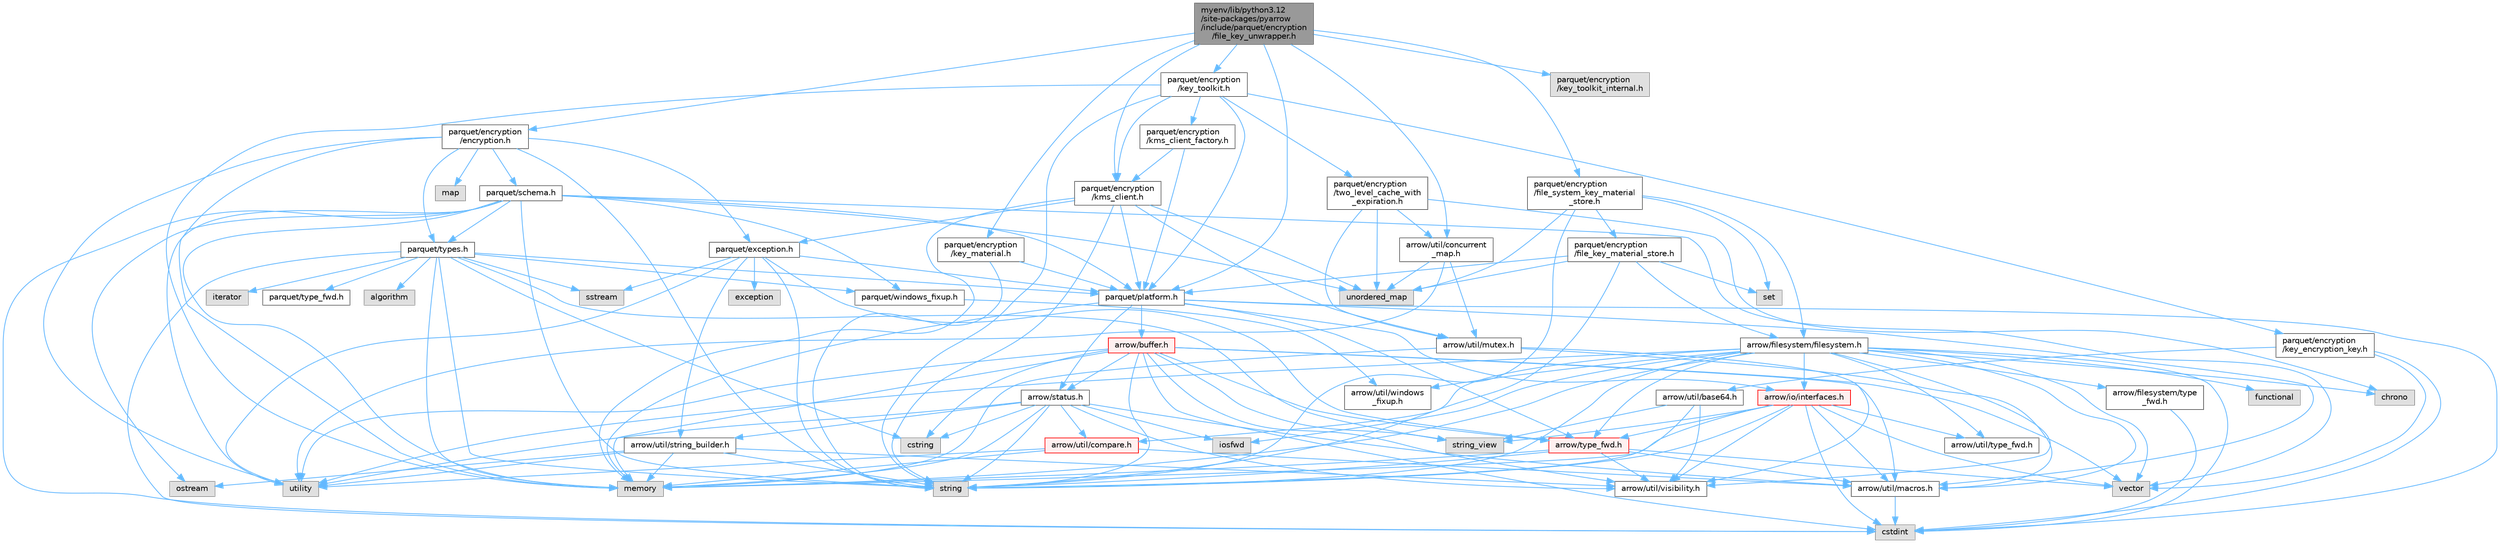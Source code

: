 digraph "myenv/lib/python3.12/site-packages/pyarrow/include/parquet/encryption/file_key_unwrapper.h"
{
 // LATEX_PDF_SIZE
  bgcolor="transparent";
  edge [fontname=Helvetica,fontsize=10,labelfontname=Helvetica,labelfontsize=10];
  node [fontname=Helvetica,fontsize=10,shape=box,height=0.2,width=0.4];
  Node1 [id="Node000001",label="myenv/lib/python3.12\l/site-packages/pyarrow\l/include/parquet/encryption\l/file_key_unwrapper.h",height=0.2,width=0.4,color="gray40", fillcolor="grey60", style="filled", fontcolor="black",tooltip=" "];
  Node1 -> Node2 [id="edge1_Node000001_Node000002",color="steelblue1",style="solid",tooltip=" "];
  Node2 [id="Node000002",label="arrow/util/concurrent\l_map.h",height=0.2,width=0.4,color="grey40", fillcolor="white", style="filled",URL="$concurrent__map_8h.html",tooltip=" "];
  Node2 -> Node3 [id="edge2_Node000002_Node000003",color="steelblue1",style="solid",tooltip=" "];
  Node3 [id="Node000003",label="unordered_map",height=0.2,width=0.4,color="grey60", fillcolor="#E0E0E0", style="filled",tooltip=" "];
  Node2 -> Node4 [id="edge3_Node000002_Node000004",color="steelblue1",style="solid",tooltip=" "];
  Node4 [id="Node000004",label="utility",height=0.2,width=0.4,color="grey60", fillcolor="#E0E0E0", style="filled",tooltip=" "];
  Node2 -> Node5 [id="edge4_Node000002_Node000005",color="steelblue1",style="solid",tooltip=" "];
  Node5 [id="Node000005",label="arrow/util/mutex.h",height=0.2,width=0.4,color="grey40", fillcolor="white", style="filled",URL="$mutex_8h.html",tooltip=" "];
  Node5 -> Node6 [id="edge5_Node000005_Node000006",color="steelblue1",style="solid",tooltip=" "];
  Node6 [id="Node000006",label="memory",height=0.2,width=0.4,color="grey60", fillcolor="#E0E0E0", style="filled",tooltip=" "];
  Node5 -> Node7 [id="edge6_Node000005_Node000007",color="steelblue1",style="solid",tooltip=" "];
  Node7 [id="Node000007",label="arrow/util/macros.h",height=0.2,width=0.4,color="grey40", fillcolor="white", style="filled",URL="$macros_8h.html",tooltip=" "];
  Node7 -> Node8 [id="edge7_Node000007_Node000008",color="steelblue1",style="solid",tooltip=" "];
  Node8 [id="Node000008",label="cstdint",height=0.2,width=0.4,color="grey60", fillcolor="#E0E0E0", style="filled",tooltip=" "];
  Node5 -> Node9 [id="edge8_Node000005_Node000009",color="steelblue1",style="solid",tooltip=" "];
  Node9 [id="Node000009",label="arrow/util/visibility.h",height=0.2,width=0.4,color="grey40", fillcolor="white", style="filled",URL="$include_2arrow_2util_2visibility_8h.html",tooltip=" "];
  Node1 -> Node10 [id="edge9_Node000001_Node000010",color="steelblue1",style="solid",tooltip=" "];
  Node10 [id="Node000010",label="parquet/encryption\l/encryption.h",height=0.2,width=0.4,color="grey40", fillcolor="white", style="filled",URL="$encryption_8h.html",tooltip=" "];
  Node10 -> Node11 [id="edge10_Node000010_Node000011",color="steelblue1",style="solid",tooltip=" "];
  Node11 [id="Node000011",label="map",height=0.2,width=0.4,color="grey60", fillcolor="#E0E0E0", style="filled",tooltip=" "];
  Node10 -> Node6 [id="edge11_Node000010_Node000006",color="steelblue1",style="solid",tooltip=" "];
  Node10 -> Node12 [id="edge12_Node000010_Node000012",color="steelblue1",style="solid",tooltip=" "];
  Node12 [id="Node000012",label="string",height=0.2,width=0.4,color="grey60", fillcolor="#E0E0E0", style="filled",tooltip=" "];
  Node10 -> Node4 [id="edge13_Node000010_Node000004",color="steelblue1",style="solid",tooltip=" "];
  Node10 -> Node13 [id="edge14_Node000010_Node000013",color="steelblue1",style="solid",tooltip=" "];
  Node13 [id="Node000013",label="parquet/exception.h",height=0.2,width=0.4,color="grey40", fillcolor="white", style="filled",URL="$exception_8h.html",tooltip=" "];
  Node13 -> Node14 [id="edge15_Node000013_Node000014",color="steelblue1",style="solid",tooltip=" "];
  Node14 [id="Node000014",label="exception",height=0.2,width=0.4,color="grey60", fillcolor="#E0E0E0", style="filled",tooltip=" "];
  Node13 -> Node15 [id="edge16_Node000013_Node000015",color="steelblue1",style="solid",tooltip=" "];
  Node15 [id="Node000015",label="sstream",height=0.2,width=0.4,color="grey60", fillcolor="#E0E0E0", style="filled",tooltip=" "];
  Node13 -> Node12 [id="edge17_Node000013_Node000012",color="steelblue1",style="solid",tooltip=" "];
  Node13 -> Node4 [id="edge18_Node000013_Node000004",color="steelblue1",style="solid",tooltip=" "];
  Node13 -> Node16 [id="edge19_Node000013_Node000016",color="steelblue1",style="solid",tooltip=" "];
  Node16 [id="Node000016",label="arrow/type_fwd.h",height=0.2,width=0.4,color="red", fillcolor="#FFF0F0", style="filled",URL="$arrow_2type__fwd_8h.html",tooltip=" "];
  Node16 -> Node6 [id="edge20_Node000016_Node000006",color="steelblue1",style="solid",tooltip=" "];
  Node16 -> Node12 [id="edge21_Node000016_Node000012",color="steelblue1",style="solid",tooltip=" "];
  Node16 -> Node18 [id="edge22_Node000016_Node000018",color="steelblue1",style="solid",tooltip=" "];
  Node18 [id="Node000018",label="vector",height=0.2,width=0.4,color="grey60", fillcolor="#E0E0E0", style="filled",tooltip=" "];
  Node16 -> Node7 [id="edge23_Node000016_Node000007",color="steelblue1",style="solid",tooltip=" "];
  Node16 -> Node9 [id="edge24_Node000016_Node000009",color="steelblue1",style="solid",tooltip=" "];
  Node13 -> Node19 [id="edge25_Node000013_Node000019",color="steelblue1",style="solid",tooltip=" "];
  Node19 [id="Node000019",label="arrow/util/string_builder.h",height=0.2,width=0.4,color="grey40", fillcolor="white", style="filled",URL="$string__builder_8h.html",tooltip=" "];
  Node19 -> Node6 [id="edge26_Node000019_Node000006",color="steelblue1",style="solid",tooltip=" "];
  Node19 -> Node20 [id="edge27_Node000019_Node000020",color="steelblue1",style="solid",tooltip=" "];
  Node20 [id="Node000020",label="ostream",height=0.2,width=0.4,color="grey60", fillcolor="#E0E0E0", style="filled",tooltip=" "];
  Node19 -> Node12 [id="edge28_Node000019_Node000012",color="steelblue1",style="solid",tooltip=" "];
  Node19 -> Node4 [id="edge29_Node000019_Node000004",color="steelblue1",style="solid",tooltip=" "];
  Node19 -> Node9 [id="edge30_Node000019_Node000009",color="steelblue1",style="solid",tooltip=" "];
  Node13 -> Node21 [id="edge31_Node000013_Node000021",color="steelblue1",style="solid",tooltip=" "];
  Node21 [id="Node000021",label="parquet/platform.h",height=0.2,width=0.4,color="grey40", fillcolor="white", style="filled",URL="$include_2parquet_2platform_8h.html",tooltip=" "];
  Node21 -> Node8 [id="edge32_Node000021_Node000008",color="steelblue1",style="solid",tooltip=" "];
  Node21 -> Node6 [id="edge33_Node000021_Node000006",color="steelblue1",style="solid",tooltip=" "];
  Node21 -> Node22 [id="edge34_Node000021_Node000022",color="steelblue1",style="solid",tooltip=" "];
  Node22 [id="Node000022",label="arrow/buffer.h",height=0.2,width=0.4,color="red", fillcolor="#FFF0F0", style="filled",URL="$buffer_8h.html",tooltip=" "];
  Node22 -> Node8 [id="edge35_Node000022_Node000008",color="steelblue1",style="solid",tooltip=" "];
  Node22 -> Node23 [id="edge36_Node000022_Node000023",color="steelblue1",style="solid",tooltip=" "];
  Node23 [id="Node000023",label="cstring",height=0.2,width=0.4,color="grey60", fillcolor="#E0E0E0", style="filled",tooltip=" "];
  Node22 -> Node6 [id="edge37_Node000022_Node000006",color="steelblue1",style="solid",tooltip=" "];
  Node22 -> Node12 [id="edge38_Node000022_Node000012",color="steelblue1",style="solid",tooltip=" "];
  Node22 -> Node25 [id="edge39_Node000022_Node000025",color="steelblue1",style="solid",tooltip=" "];
  Node25 [id="Node000025",label="string_view",height=0.2,width=0.4,color="grey60", fillcolor="#E0E0E0", style="filled",tooltip=" "];
  Node22 -> Node4 [id="edge40_Node000022_Node000004",color="steelblue1",style="solid",tooltip=" "];
  Node22 -> Node18 [id="edge41_Node000022_Node000018",color="steelblue1",style="solid",tooltip=" "];
  Node22 -> Node33 [id="edge42_Node000022_Node000033",color="steelblue1",style="solid",tooltip=" "];
  Node33 [id="Node000033",label="arrow/status.h",height=0.2,width=0.4,color="grey40", fillcolor="white", style="filled",URL="$status_8h.html",tooltip=" "];
  Node33 -> Node23 [id="edge43_Node000033_Node000023",color="steelblue1",style="solid",tooltip=" "];
  Node33 -> Node34 [id="edge44_Node000033_Node000034",color="steelblue1",style="solid",tooltip=" "];
  Node34 [id="Node000034",label="iosfwd",height=0.2,width=0.4,color="grey60", fillcolor="#E0E0E0", style="filled",tooltip=" "];
  Node33 -> Node6 [id="edge45_Node000033_Node000006",color="steelblue1",style="solid",tooltip=" "];
  Node33 -> Node12 [id="edge46_Node000033_Node000012",color="steelblue1",style="solid",tooltip=" "];
  Node33 -> Node4 [id="edge47_Node000033_Node000004",color="steelblue1",style="solid",tooltip=" "];
  Node33 -> Node35 [id="edge48_Node000033_Node000035",color="steelblue1",style="solid",tooltip=" "];
  Node35 [id="Node000035",label="arrow/util/compare.h",height=0.2,width=0.4,color="red", fillcolor="#FFF0F0", style="filled",URL="$util_2compare_8h.html",tooltip=" "];
  Node35 -> Node6 [id="edge49_Node000035_Node000006",color="steelblue1",style="solid",tooltip=" "];
  Node35 -> Node4 [id="edge50_Node000035_Node000004",color="steelblue1",style="solid",tooltip=" "];
  Node35 -> Node7 [id="edge51_Node000035_Node000007",color="steelblue1",style="solid",tooltip=" "];
  Node33 -> Node7 [id="edge52_Node000033_Node000007",color="steelblue1",style="solid",tooltip=" "];
  Node33 -> Node19 [id="edge53_Node000033_Node000019",color="steelblue1",style="solid",tooltip=" "];
  Node33 -> Node9 [id="edge54_Node000033_Node000009",color="steelblue1",style="solid",tooltip=" "];
  Node22 -> Node16 [id="edge55_Node000022_Node000016",color="steelblue1",style="solid",tooltip=" "];
  Node22 -> Node7 [id="edge56_Node000022_Node000007",color="steelblue1",style="solid",tooltip=" "];
  Node22 -> Node9 [id="edge57_Node000022_Node000009",color="steelblue1",style="solid",tooltip=" "];
  Node21 -> Node40 [id="edge58_Node000021_Node000040",color="steelblue1",style="solid",tooltip=" "];
  Node40 [id="Node000040",label="arrow/io/interfaces.h",height=0.2,width=0.4,color="red", fillcolor="#FFF0F0", style="filled",URL="$interfaces_8h.html",tooltip=" "];
  Node40 -> Node8 [id="edge59_Node000040_Node000008",color="steelblue1",style="solid",tooltip=" "];
  Node40 -> Node6 [id="edge60_Node000040_Node000006",color="steelblue1",style="solid",tooltip=" "];
  Node40 -> Node12 [id="edge61_Node000040_Node000012",color="steelblue1",style="solid",tooltip=" "];
  Node40 -> Node25 [id="edge62_Node000040_Node000025",color="steelblue1",style="solid",tooltip=" "];
  Node40 -> Node18 [id="edge63_Node000040_Node000018",color="steelblue1",style="solid",tooltip=" "];
  Node40 -> Node16 [id="edge64_Node000040_Node000016",color="steelblue1",style="solid",tooltip=" "];
  Node40 -> Node7 [id="edge65_Node000040_Node000007",color="steelblue1",style="solid",tooltip=" "];
  Node40 -> Node42 [id="edge66_Node000040_Node000042",color="steelblue1",style="solid",tooltip=" "];
  Node42 [id="Node000042",label="arrow/util/type_fwd.h",height=0.2,width=0.4,color="grey40", fillcolor="white", style="filled",URL="$arrow_2util_2type__fwd_8h.html",tooltip=" "];
  Node40 -> Node9 [id="edge67_Node000040_Node000009",color="steelblue1",style="solid",tooltip=" "];
  Node21 -> Node33 [id="edge68_Node000021_Node000033",color="steelblue1",style="solid",tooltip=" "];
  Node21 -> Node16 [id="edge69_Node000021_Node000016",color="steelblue1",style="solid",tooltip=" "];
  Node21 -> Node7 [id="edge70_Node000021_Node000007",color="steelblue1",style="solid",tooltip=" "];
  Node10 -> Node43 [id="edge71_Node000010_Node000043",color="steelblue1",style="solid",tooltip=" "];
  Node43 [id="Node000043",label="parquet/schema.h",height=0.2,width=0.4,color="grey40", fillcolor="white", style="filled",URL="$schema_8h.html",tooltip=" "];
  Node43 -> Node8 [id="edge72_Node000043_Node000008",color="steelblue1",style="solid",tooltip=" "];
  Node43 -> Node6 [id="edge73_Node000043_Node000006",color="steelblue1",style="solid",tooltip=" "];
  Node43 -> Node20 [id="edge74_Node000043_Node000020",color="steelblue1",style="solid",tooltip=" "];
  Node43 -> Node12 [id="edge75_Node000043_Node000012",color="steelblue1",style="solid",tooltip=" "];
  Node43 -> Node3 [id="edge76_Node000043_Node000003",color="steelblue1",style="solid",tooltip=" "];
  Node43 -> Node4 [id="edge77_Node000043_Node000004",color="steelblue1",style="solid",tooltip=" "];
  Node43 -> Node18 [id="edge78_Node000043_Node000018",color="steelblue1",style="solid",tooltip=" "];
  Node43 -> Node21 [id="edge79_Node000043_Node000021",color="steelblue1",style="solid",tooltip=" "];
  Node43 -> Node44 [id="edge80_Node000043_Node000044",color="steelblue1",style="solid",tooltip=" "];
  Node44 [id="Node000044",label="parquet/types.h",height=0.2,width=0.4,color="grey40", fillcolor="white", style="filled",URL="$parquet_2types_8h.html",tooltip=" "];
  Node44 -> Node45 [id="edge81_Node000044_Node000045",color="steelblue1",style="solid",tooltip=" "];
  Node45 [id="Node000045",label="algorithm",height=0.2,width=0.4,color="grey60", fillcolor="#E0E0E0", style="filled",tooltip=" "];
  Node44 -> Node8 [id="edge82_Node000044_Node000008",color="steelblue1",style="solid",tooltip=" "];
  Node44 -> Node23 [id="edge83_Node000044_Node000023",color="steelblue1",style="solid",tooltip=" "];
  Node44 -> Node39 [id="edge84_Node000044_Node000039",color="steelblue1",style="solid",tooltip=" "];
  Node39 [id="Node000039",label="iterator",height=0.2,width=0.4,color="grey60", fillcolor="#E0E0E0", style="filled",tooltip=" "];
  Node44 -> Node6 [id="edge85_Node000044_Node000006",color="steelblue1",style="solid",tooltip=" "];
  Node44 -> Node15 [id="edge86_Node000044_Node000015",color="steelblue1",style="solid",tooltip=" "];
  Node44 -> Node12 [id="edge87_Node000044_Node000012",color="steelblue1",style="solid",tooltip=" "];
  Node44 -> Node25 [id="edge88_Node000044_Node000025",color="steelblue1",style="solid",tooltip=" "];
  Node44 -> Node21 [id="edge89_Node000044_Node000021",color="steelblue1",style="solid",tooltip=" "];
  Node44 -> Node46 [id="edge90_Node000044_Node000046",color="steelblue1",style="solid",tooltip=" "];
  Node46 [id="Node000046",label="parquet/type_fwd.h",height=0.2,width=0.4,color="grey40", fillcolor="white", style="filled",URL="$parquet_2type__fwd_8h.html",tooltip=" "];
  Node44 -> Node47 [id="edge91_Node000044_Node000047",color="steelblue1",style="solid",tooltip=" "];
  Node47 [id="Node000047",label="parquet/windows_fixup.h",height=0.2,width=0.4,color="grey40", fillcolor="white", style="filled",URL="$parquet_2windows__fixup_8h.html",tooltip=" "];
  Node47 -> Node48 [id="edge92_Node000047_Node000048",color="steelblue1",style="solid",tooltip=" "];
  Node48 [id="Node000048",label="arrow/util/windows\l_fixup.h",height=0.2,width=0.4,color="grey40", fillcolor="white", style="filled",URL="$arrow_2util_2windows__fixup_8h.html",tooltip=" "];
  Node43 -> Node47 [id="edge93_Node000043_Node000047",color="steelblue1",style="solid",tooltip=" "];
  Node10 -> Node44 [id="edge94_Node000010_Node000044",color="steelblue1",style="solid",tooltip=" "];
  Node1 -> Node49 [id="edge95_Node000001_Node000049",color="steelblue1",style="solid",tooltip=" "];
  Node49 [id="Node000049",label="parquet/encryption\l/file_system_key_material\l_store.h",height=0.2,width=0.4,color="grey40", fillcolor="white", style="filled",URL="$file__system__key__material__store_8h.html",tooltip=" "];
  Node49 -> Node50 [id="edge96_Node000049_Node000050",color="steelblue1",style="solid",tooltip=" "];
  Node50 [id="Node000050",label="set",height=0.2,width=0.4,color="grey60", fillcolor="#E0E0E0", style="filled",tooltip=" "];
  Node49 -> Node12 [id="edge97_Node000049_Node000012",color="steelblue1",style="solid",tooltip=" "];
  Node49 -> Node3 [id="edge98_Node000049_Node000003",color="steelblue1",style="solid",tooltip=" "];
  Node49 -> Node51 [id="edge99_Node000049_Node000051",color="steelblue1",style="solid",tooltip=" "];
  Node51 [id="Node000051",label="arrow/filesystem/filesystem.h",height=0.2,width=0.4,color="grey40", fillcolor="white", style="filled",URL="$include_2arrow_2filesystem_2filesystem_8h.html",tooltip=" "];
  Node51 -> Node52 [id="edge100_Node000051_Node000052",color="steelblue1",style="solid",tooltip=" "];
  Node52 [id="Node000052",label="chrono",height=0.2,width=0.4,color="grey60", fillcolor="#E0E0E0", style="filled",tooltip=" "];
  Node51 -> Node8 [id="edge101_Node000051_Node000008",color="steelblue1",style="solid",tooltip=" "];
  Node51 -> Node27 [id="edge102_Node000051_Node000027",color="steelblue1",style="solid",tooltip=" "];
  Node27 [id="Node000027",label="functional",height=0.2,width=0.4,color="grey60", fillcolor="#E0E0E0", style="filled",tooltip=" "];
  Node51 -> Node34 [id="edge103_Node000051_Node000034",color="steelblue1",style="solid",tooltip=" "];
  Node51 -> Node6 [id="edge104_Node000051_Node000006",color="steelblue1",style="solid",tooltip=" "];
  Node51 -> Node12 [id="edge105_Node000051_Node000012",color="steelblue1",style="solid",tooltip=" "];
  Node51 -> Node4 [id="edge106_Node000051_Node000004",color="steelblue1",style="solid",tooltip=" "];
  Node51 -> Node18 [id="edge107_Node000051_Node000018",color="steelblue1",style="solid",tooltip=" "];
  Node51 -> Node53 [id="edge108_Node000051_Node000053",color="steelblue1",style="solid",tooltip=" "];
  Node53 [id="Node000053",label="arrow/filesystem/type\l_fwd.h",height=0.2,width=0.4,color="grey40", fillcolor="white", style="filled",URL="$arrow_2filesystem_2type__fwd_8h.html",tooltip=" "];
  Node53 -> Node8 [id="edge109_Node000053_Node000008",color="steelblue1",style="solid",tooltip=" "];
  Node51 -> Node40 [id="edge110_Node000051_Node000040",color="steelblue1",style="solid",tooltip=" "];
  Node51 -> Node16 [id="edge111_Node000051_Node000016",color="steelblue1",style="solid",tooltip=" "];
  Node51 -> Node35 [id="edge112_Node000051_Node000035",color="steelblue1",style="solid",tooltip=" "];
  Node51 -> Node7 [id="edge113_Node000051_Node000007",color="steelblue1",style="solid",tooltip=" "];
  Node51 -> Node42 [id="edge114_Node000051_Node000042",color="steelblue1",style="solid",tooltip=" "];
  Node51 -> Node9 [id="edge115_Node000051_Node000009",color="steelblue1",style="solid",tooltip=" "];
  Node51 -> Node48 [id="edge116_Node000051_Node000048",color="steelblue1",style="solid",tooltip=" "];
  Node49 -> Node54 [id="edge117_Node000049_Node000054",color="steelblue1",style="solid",tooltip=" "];
  Node54 [id="Node000054",label="parquet/encryption\l/file_key_material_store.h",height=0.2,width=0.4,color="grey40", fillcolor="white", style="filled",URL="$file__key__material__store_8h.html",tooltip=" "];
  Node54 -> Node50 [id="edge118_Node000054_Node000050",color="steelblue1",style="solid",tooltip=" "];
  Node54 -> Node12 [id="edge119_Node000054_Node000012",color="steelblue1",style="solid",tooltip=" "];
  Node54 -> Node3 [id="edge120_Node000054_Node000003",color="steelblue1",style="solid",tooltip=" "];
  Node54 -> Node51 [id="edge121_Node000054_Node000051",color="steelblue1",style="solid",tooltip=" "];
  Node54 -> Node21 [id="edge122_Node000054_Node000021",color="steelblue1",style="solid",tooltip=" "];
  Node1 -> Node55 [id="edge123_Node000001_Node000055",color="steelblue1",style="solid",tooltip=" "];
  Node55 [id="Node000055",label="parquet/encryption\l/key_material.h",height=0.2,width=0.4,color="grey40", fillcolor="white", style="filled",URL="$key__material_8h.html",tooltip=" "];
  Node55 -> Node12 [id="edge124_Node000055_Node000012",color="steelblue1",style="solid",tooltip=" "];
  Node55 -> Node21 [id="edge125_Node000055_Node000021",color="steelblue1",style="solid",tooltip=" "];
  Node1 -> Node56 [id="edge126_Node000001_Node000056",color="steelblue1",style="solid",tooltip=" "];
  Node56 [id="Node000056",label="parquet/encryption\l/key_toolkit.h",height=0.2,width=0.4,color="grey40", fillcolor="white", style="filled",URL="$key__toolkit_8h.html",tooltip=" "];
  Node56 -> Node6 [id="edge127_Node000056_Node000006",color="steelblue1",style="solid",tooltip=" "];
  Node56 -> Node12 [id="edge128_Node000056_Node000012",color="steelblue1",style="solid",tooltip=" "];
  Node56 -> Node57 [id="edge129_Node000056_Node000057",color="steelblue1",style="solid",tooltip=" "];
  Node57 [id="Node000057",label="parquet/encryption\l/key_encryption_key.h",height=0.2,width=0.4,color="grey40", fillcolor="white", style="filled",URL="$key__encryption__key_8h.html",tooltip=" "];
  Node57 -> Node8 [id="edge130_Node000057_Node000008",color="steelblue1",style="solid",tooltip=" "];
  Node57 -> Node18 [id="edge131_Node000057_Node000018",color="steelblue1",style="solid",tooltip=" "];
  Node57 -> Node58 [id="edge132_Node000057_Node000058",color="steelblue1",style="solid",tooltip=" "];
  Node58 [id="Node000058",label="arrow/util/base64.h",height=0.2,width=0.4,color="grey40", fillcolor="white", style="filled",URL="$base64_8h.html",tooltip=" "];
  Node58 -> Node12 [id="edge133_Node000058_Node000012",color="steelblue1",style="solid",tooltip=" "];
  Node58 -> Node25 [id="edge134_Node000058_Node000025",color="steelblue1",style="solid",tooltip=" "];
  Node58 -> Node9 [id="edge135_Node000058_Node000009",color="steelblue1",style="solid",tooltip=" "];
  Node56 -> Node59 [id="edge136_Node000056_Node000059",color="steelblue1",style="solid",tooltip=" "];
  Node59 [id="Node000059",label="parquet/encryption\l/kms_client.h",height=0.2,width=0.4,color="grey40", fillcolor="white", style="filled",URL="$kms__client_8h.html",tooltip=" "];
  Node59 -> Node6 [id="edge137_Node000059_Node000006",color="steelblue1",style="solid",tooltip=" "];
  Node59 -> Node12 [id="edge138_Node000059_Node000012",color="steelblue1",style="solid",tooltip=" "];
  Node59 -> Node3 [id="edge139_Node000059_Node000003",color="steelblue1",style="solid",tooltip=" "];
  Node59 -> Node5 [id="edge140_Node000059_Node000005",color="steelblue1",style="solid",tooltip=" "];
  Node59 -> Node13 [id="edge141_Node000059_Node000013",color="steelblue1",style="solid",tooltip=" "];
  Node59 -> Node21 [id="edge142_Node000059_Node000021",color="steelblue1",style="solid",tooltip=" "];
  Node56 -> Node60 [id="edge143_Node000056_Node000060",color="steelblue1",style="solid",tooltip=" "];
  Node60 [id="Node000060",label="parquet/encryption\l/kms_client_factory.h",height=0.2,width=0.4,color="grey40", fillcolor="white", style="filled",URL="$kms__client__factory_8h.html",tooltip=" "];
  Node60 -> Node59 [id="edge144_Node000060_Node000059",color="steelblue1",style="solid",tooltip=" "];
  Node60 -> Node21 [id="edge145_Node000060_Node000021",color="steelblue1",style="solid",tooltip=" "];
  Node56 -> Node61 [id="edge146_Node000056_Node000061",color="steelblue1",style="solid",tooltip=" "];
  Node61 [id="Node000061",label="parquet/encryption\l/two_level_cache_with\l_expiration.h",height=0.2,width=0.4,color="grey40", fillcolor="white", style="filled",URL="$two__level__cache__with__expiration_8h.html",tooltip=" "];
  Node61 -> Node52 [id="edge147_Node000061_Node000052",color="steelblue1",style="solid",tooltip=" "];
  Node61 -> Node3 [id="edge148_Node000061_Node000003",color="steelblue1",style="solid",tooltip=" "];
  Node61 -> Node2 [id="edge149_Node000061_Node000002",color="steelblue1",style="solid",tooltip=" "];
  Node61 -> Node5 [id="edge150_Node000061_Node000005",color="steelblue1",style="solid",tooltip=" "];
  Node56 -> Node21 [id="edge151_Node000056_Node000021",color="steelblue1",style="solid",tooltip=" "];
  Node1 -> Node62 [id="edge152_Node000001_Node000062",color="steelblue1",style="solid",tooltip=" "];
  Node62 [id="Node000062",label="parquet/encryption\l/key_toolkit_internal.h",height=0.2,width=0.4,color="grey60", fillcolor="#E0E0E0", style="filled",tooltip=" "];
  Node1 -> Node59 [id="edge153_Node000001_Node000059",color="steelblue1",style="solid",tooltip=" "];
  Node1 -> Node21 [id="edge154_Node000001_Node000021",color="steelblue1",style="solid",tooltip=" "];
}
